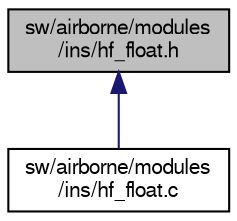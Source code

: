 digraph "sw/airborne/modules/ins/hf_float.h"
{
  edge [fontname="FreeSans",fontsize="10",labelfontname="FreeSans",labelfontsize="10"];
  node [fontname="FreeSans",fontsize="10",shape=record];
  Node1 [label="sw/airborne/modules\l/ins/hf_float.h",height=0.2,width=0.4,color="black", fillcolor="grey75", style="filled", fontcolor="black"];
  Node1 -> Node2 [dir="back",color="midnightblue",fontsize="10",style="solid",fontname="FreeSans"];
  Node2 [label="sw/airborne/modules\l/ins/hf_float.c",height=0.2,width=0.4,color="black", fillcolor="white", style="filled",URL="$hf__float_8c.html",tooltip="Horizontal filter (x,y) to estimate position and velocity. "];
}
